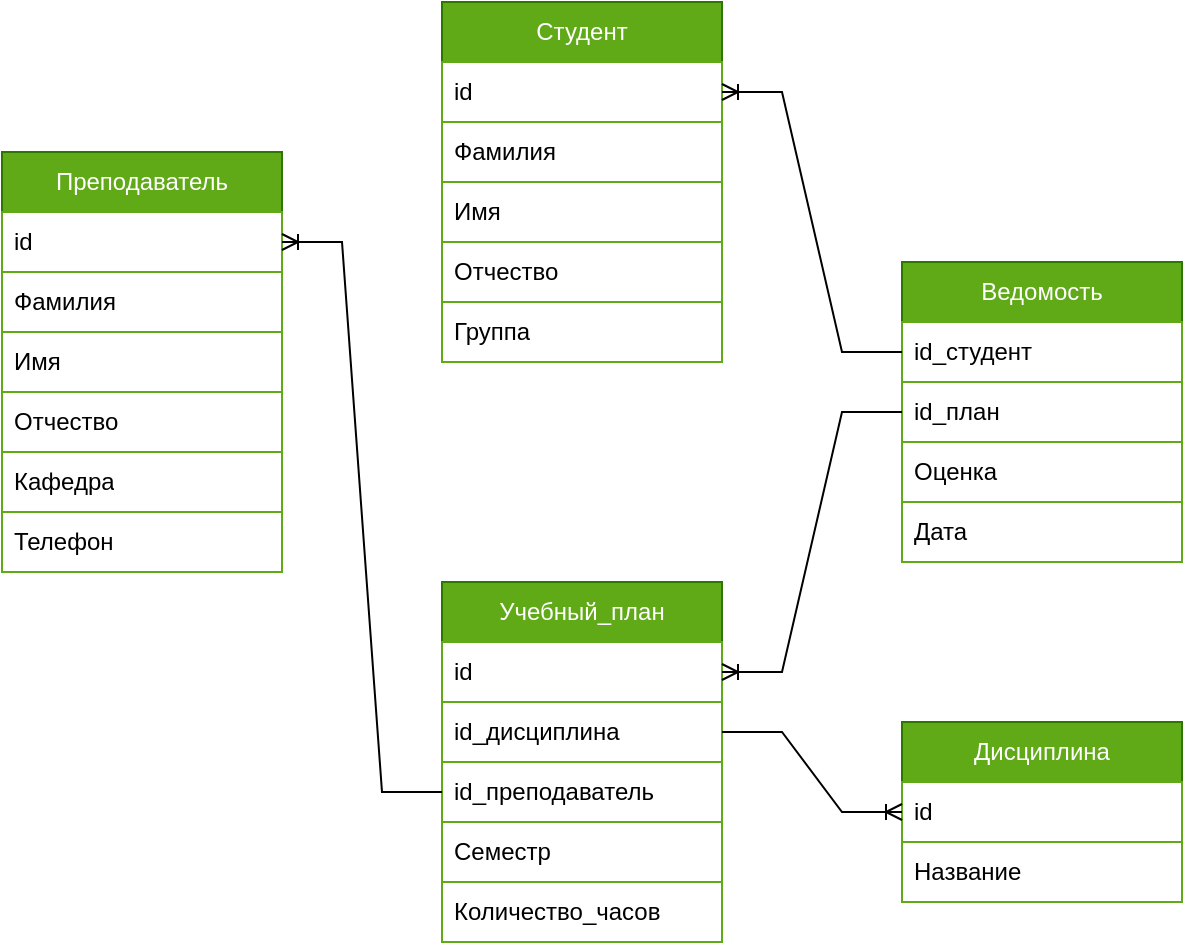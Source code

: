 <mxfile version="24.8.3">
  <diagram id="R2lEEEUBdFMjLlhIrx00" name="Page-1">
    <mxGraphModel dx="792" dy="1105" grid="1" gridSize="10" guides="1" tooltips="1" connect="1" arrows="1" fold="1" page="1" pageScale="1" pageWidth="850" pageHeight="1100" math="0" shadow="0" extFonts="Permanent Marker^https://fonts.googleapis.com/css?family=Permanent+Marker">
      <root>
        <mxCell id="0" />
        <mxCell id="1" parent="0" />
        <mxCell id="OOtP1Q8lXClUcfG9O1Z--1" value="Студент" style="swimlane;fontStyle=0;childLayout=stackLayout;horizontal=1;startSize=30;horizontalStack=0;resizeParent=1;resizeParentMax=0;resizeLast=0;collapsible=1;marginBottom=0;whiteSpace=wrap;html=1;fillColor=#60a917;strokeColor=#2D7600;fontColor=#ffffff;strokeWidth=1;swimlaneLine=1;glass=0;rounded=0;shadow=0;" parent="1" vertex="1">
          <mxGeometry x="350" y="315" width="140" height="180" as="geometry" />
        </mxCell>
        <mxCell id="OOtP1Q8lXClUcfG9O1Z--2" value="id" style="text;align=left;verticalAlign=middle;spacingLeft=4;spacingRight=4;overflow=hidden;points=[[0,0.5],[1,0.5]];portConstraint=eastwest;rotatable=0;whiteSpace=wrap;html=1;strokeColor=#60a917;fillColor=default;" parent="OOtP1Q8lXClUcfG9O1Z--1" vertex="1">
          <mxGeometry y="30" width="140" height="30" as="geometry" />
        </mxCell>
        <mxCell id="OOtP1Q8lXClUcfG9O1Z--3" value="Фамилия" style="text;strokeColor=#60a917;fillColor=default;align=left;verticalAlign=middle;spacingLeft=4;spacingRight=4;overflow=hidden;points=[[0,0.5],[1,0.5]];portConstraint=eastwest;rotatable=0;whiteSpace=wrap;html=1;" parent="OOtP1Q8lXClUcfG9O1Z--1" vertex="1">
          <mxGeometry y="60" width="140" height="30" as="geometry" />
        </mxCell>
        <mxCell id="OOtP1Q8lXClUcfG9O1Z--6" value="Имя" style="text;strokeColor=#60a917;fillColor=default;align=left;verticalAlign=middle;spacingLeft=4;spacingRight=4;overflow=hidden;points=[[0,0.5],[1,0.5]];portConstraint=eastwest;rotatable=0;whiteSpace=wrap;html=1;" parent="OOtP1Q8lXClUcfG9O1Z--1" vertex="1">
          <mxGeometry y="90" width="140" height="30" as="geometry" />
        </mxCell>
        <mxCell id="OOtP1Q8lXClUcfG9O1Z--5" value="Отчество" style="text;strokeColor=#60a917;fillColor=default;align=left;verticalAlign=middle;spacingLeft=4;spacingRight=4;overflow=hidden;points=[[0,0.5],[1,0.5]];portConstraint=eastwest;rotatable=0;whiteSpace=wrap;html=1;" parent="OOtP1Q8lXClUcfG9O1Z--1" vertex="1">
          <mxGeometry y="120" width="140" height="30" as="geometry" />
        </mxCell>
        <mxCell id="OOtP1Q8lXClUcfG9O1Z--4" value="Группа" style="text;strokeColor=#60a917;fillColor=default;align=left;verticalAlign=middle;spacingLeft=4;spacingRight=4;overflow=hidden;points=[[0,0.5],[1,0.5]];portConstraint=eastwest;rotatable=0;whiteSpace=wrap;html=1;" parent="OOtP1Q8lXClUcfG9O1Z--1" vertex="1">
          <mxGeometry y="150" width="140" height="30" as="geometry" />
        </mxCell>
        <mxCell id="OOtP1Q8lXClUcfG9O1Z--7" value="Ведомость" style="swimlane;fontStyle=0;childLayout=stackLayout;horizontal=1;startSize=30;horizontalStack=0;resizeParent=1;resizeParentMax=0;resizeLast=0;collapsible=1;marginBottom=0;whiteSpace=wrap;html=1;fillColor=#60a917;strokeColor=#2D7600;fontColor=#ffffff;strokeWidth=1;swimlaneLine=1;glass=0;rounded=0;shadow=0;" parent="1" vertex="1">
          <mxGeometry x="580" y="445" width="140" height="150" as="geometry" />
        </mxCell>
        <mxCell id="OOtP1Q8lXClUcfG9O1Z--8" value="id_студент" style="text;align=left;verticalAlign=middle;spacingLeft=4;spacingRight=4;overflow=hidden;points=[[0,0.5],[1,0.5]];portConstraint=eastwest;rotatable=0;whiteSpace=wrap;html=1;strokeColor=#60a917;fillColor=default;" parent="OOtP1Q8lXClUcfG9O1Z--7" vertex="1">
          <mxGeometry y="30" width="140" height="30" as="geometry" />
        </mxCell>
        <mxCell id="OOtP1Q8lXClUcfG9O1Z--9" value="id_план" style="text;strokeColor=#60a917;fillColor=default;align=left;verticalAlign=middle;spacingLeft=4;spacingRight=4;overflow=hidden;points=[[0,0.5],[1,0.5]];portConstraint=eastwest;rotatable=0;whiteSpace=wrap;html=1;" parent="OOtP1Q8lXClUcfG9O1Z--7" vertex="1">
          <mxGeometry y="60" width="140" height="30" as="geometry" />
        </mxCell>
        <mxCell id="OOtP1Q8lXClUcfG9O1Z--10" value="Оценка" style="text;strokeColor=#60a917;fillColor=default;align=left;verticalAlign=middle;spacingLeft=4;spacingRight=4;overflow=hidden;points=[[0,0.5],[1,0.5]];portConstraint=eastwest;rotatable=0;whiteSpace=wrap;html=1;" parent="OOtP1Q8lXClUcfG9O1Z--7" vertex="1">
          <mxGeometry y="90" width="140" height="30" as="geometry" />
        </mxCell>
        <mxCell id="OOtP1Q8lXClUcfG9O1Z--11" value="Дата" style="text;strokeColor=#60a917;fillColor=default;align=left;verticalAlign=middle;spacingLeft=4;spacingRight=4;overflow=hidden;points=[[0,0.5],[1,0.5]];portConstraint=eastwest;rotatable=0;whiteSpace=wrap;html=1;" parent="OOtP1Q8lXClUcfG9O1Z--7" vertex="1">
          <mxGeometry y="120" width="140" height="30" as="geometry" />
        </mxCell>
        <mxCell id="OOtP1Q8lXClUcfG9O1Z--13" value="" style="edgeStyle=entityRelationEdgeStyle;fontSize=12;html=1;endArrow=ERoneToMany;rounded=0;entryX=1;entryY=0.25;entryDx=0;entryDy=0;exitX=0;exitY=0.5;exitDx=0;exitDy=0;" parent="1" source="OOtP1Q8lXClUcfG9O1Z--8" target="OOtP1Q8lXClUcfG9O1Z--1" edge="1">
          <mxGeometry width="100" height="100" relative="1" as="geometry">
            <mxPoint x="630" y="305" as="sourcePoint" />
            <mxPoint x="420" y="415" as="targetPoint" />
          </mxGeometry>
        </mxCell>
        <mxCell id="OOtP1Q8lXClUcfG9O1Z--18" value="Учебный_план" style="swimlane;fontStyle=0;childLayout=stackLayout;horizontal=1;startSize=30;horizontalStack=0;resizeParent=1;resizeParentMax=0;resizeLast=0;collapsible=1;marginBottom=0;whiteSpace=wrap;html=1;fillColor=#60a917;strokeColor=#2D7600;fontColor=#ffffff;strokeWidth=1;swimlaneLine=1;glass=0;rounded=0;shadow=0;" parent="1" vertex="1">
          <mxGeometry x="350" y="605" width="140" height="180" as="geometry" />
        </mxCell>
        <mxCell id="OOtP1Q8lXClUcfG9O1Z--20" value="id" style="text;strokeColor=#60a917;fillColor=default;align=left;verticalAlign=middle;spacingLeft=4;spacingRight=4;overflow=hidden;points=[[0,0.5],[1,0.5]];portConstraint=eastwest;rotatable=0;whiteSpace=wrap;html=1;" parent="OOtP1Q8lXClUcfG9O1Z--18" vertex="1">
          <mxGeometry y="30" width="140" height="30" as="geometry" />
        </mxCell>
        <mxCell id="OOtP1Q8lXClUcfG9O1Z--21" value="id_дисциплина" style="text;strokeColor=#60a917;fillColor=default;align=left;verticalAlign=middle;spacingLeft=4;spacingRight=4;overflow=hidden;points=[[0,0.5],[1,0.5]];portConstraint=eastwest;rotatable=0;whiteSpace=wrap;html=1;" parent="OOtP1Q8lXClUcfG9O1Z--18" vertex="1">
          <mxGeometry y="60" width="140" height="30" as="geometry" />
        </mxCell>
        <mxCell id="OOtP1Q8lXClUcfG9O1Z--22" value="id_преподаватель" style="text;strokeColor=#60a917;fillColor=default;align=left;verticalAlign=middle;spacingLeft=4;spacingRight=4;overflow=hidden;points=[[0,0.5],[1,0.5]];portConstraint=eastwest;rotatable=0;whiteSpace=wrap;html=1;" parent="OOtP1Q8lXClUcfG9O1Z--18" vertex="1">
          <mxGeometry y="90" width="140" height="30" as="geometry" />
        </mxCell>
        <mxCell id="OOtP1Q8lXClUcfG9O1Z--23" value="Семестр" style="text;strokeColor=#60a917;fillColor=default;align=left;verticalAlign=middle;spacingLeft=4;spacingRight=4;overflow=hidden;points=[[0,0.5],[1,0.5]];portConstraint=eastwest;rotatable=0;whiteSpace=wrap;html=1;" parent="OOtP1Q8lXClUcfG9O1Z--18" vertex="1">
          <mxGeometry y="120" width="140" height="30" as="geometry" />
        </mxCell>
        <mxCell id="OOtP1Q8lXClUcfG9O1Z--24" value="Количество_часов" style="text;strokeColor=#60a917;fillColor=default;align=left;verticalAlign=middle;spacingLeft=4;spacingRight=4;overflow=hidden;points=[[0,0.5],[1,0.5]];portConstraint=eastwest;rotatable=0;whiteSpace=wrap;html=1;" parent="OOtP1Q8lXClUcfG9O1Z--18" vertex="1">
          <mxGeometry y="150" width="140" height="30" as="geometry" />
        </mxCell>
        <mxCell id="OOtP1Q8lXClUcfG9O1Z--25" value="" style="edgeStyle=entityRelationEdgeStyle;fontSize=12;html=1;endArrow=ERoneToMany;rounded=0;exitX=0;exitY=0.5;exitDx=0;exitDy=0;entryX=1;entryY=0.25;entryDx=0;entryDy=0;" parent="1" source="OOtP1Q8lXClUcfG9O1Z--9" target="OOtP1Q8lXClUcfG9O1Z--18" edge="1">
          <mxGeometry width="100" height="100" relative="1" as="geometry">
            <mxPoint x="320" y="515" as="sourcePoint" />
            <mxPoint x="420" y="415" as="targetPoint" />
          </mxGeometry>
        </mxCell>
        <mxCell id="OOtP1Q8lXClUcfG9O1Z--26" value="Дисциплина" style="swimlane;fontStyle=0;childLayout=stackLayout;horizontal=1;startSize=30;horizontalStack=0;resizeParent=1;resizeParentMax=0;resizeLast=0;collapsible=1;marginBottom=0;whiteSpace=wrap;html=1;fillColor=#60a917;strokeColor=#2D7600;fontColor=#ffffff;strokeWidth=1;swimlaneLine=1;glass=0;rounded=0;shadow=0;" parent="1" vertex="1">
          <mxGeometry x="580" y="675" width="140" height="90" as="geometry" />
        </mxCell>
        <mxCell id="OOtP1Q8lXClUcfG9O1Z--27" value="id" style="text;align=left;verticalAlign=middle;spacingLeft=4;spacingRight=4;overflow=hidden;points=[[0,0.5],[1,0.5]];portConstraint=eastwest;rotatable=0;whiteSpace=wrap;html=1;strokeColor=#60a917;fillColor=default;" parent="OOtP1Q8lXClUcfG9O1Z--26" vertex="1">
          <mxGeometry y="30" width="140" height="30" as="geometry" />
        </mxCell>
        <mxCell id="OOtP1Q8lXClUcfG9O1Z--28" value="Название" style="text;strokeColor=#60a917;fillColor=default;align=left;verticalAlign=middle;spacingLeft=4;spacingRight=4;overflow=hidden;points=[[0,0.5],[1,0.5]];portConstraint=eastwest;rotatable=0;whiteSpace=wrap;html=1;" parent="OOtP1Q8lXClUcfG9O1Z--26" vertex="1">
          <mxGeometry y="60" width="140" height="30" as="geometry" />
        </mxCell>
        <mxCell id="OOtP1Q8lXClUcfG9O1Z--31" value="" style="edgeStyle=entityRelationEdgeStyle;fontSize=12;html=1;endArrow=ERoneToMany;rounded=0;exitX=1;exitY=0.5;exitDx=0;exitDy=0;entryX=0;entryY=0.5;entryDx=0;entryDy=0;" parent="1" source="OOtP1Q8lXClUcfG9O1Z--21" target="OOtP1Q8lXClUcfG9O1Z--27" edge="1">
          <mxGeometry width="100" height="100" relative="1" as="geometry">
            <mxPoint x="320" y="515" as="sourcePoint" />
            <mxPoint x="420" y="415" as="targetPoint" />
          </mxGeometry>
        </mxCell>
        <mxCell id="OOtP1Q8lXClUcfG9O1Z--32" value="Преподаватель" style="swimlane;fontStyle=0;childLayout=stackLayout;horizontal=1;startSize=30;horizontalStack=0;resizeParent=1;resizeParentMax=0;resizeLast=0;collapsible=1;marginBottom=0;whiteSpace=wrap;html=1;fillColor=#60a917;strokeColor=#2D7600;fontColor=#ffffff;strokeWidth=1;swimlaneLine=1;glass=0;rounded=0;shadow=0;" parent="1" vertex="1">
          <mxGeometry x="130" y="390" width="140" height="210" as="geometry" />
        </mxCell>
        <mxCell id="OOtP1Q8lXClUcfG9O1Z--33" value="id" style="text;align=left;verticalAlign=middle;spacingLeft=4;spacingRight=4;overflow=hidden;points=[[0,0.5],[1,0.5]];portConstraint=eastwest;rotatable=0;whiteSpace=wrap;html=1;strokeColor=#60a917;fillColor=default;" parent="OOtP1Q8lXClUcfG9O1Z--32" vertex="1">
          <mxGeometry y="30" width="140" height="30" as="geometry" />
        </mxCell>
        <mxCell id="OOtP1Q8lXClUcfG9O1Z--34" value="Фамилия" style="text;strokeColor=#60a917;fillColor=default;align=left;verticalAlign=middle;spacingLeft=4;spacingRight=4;overflow=hidden;points=[[0,0.5],[1,0.5]];portConstraint=eastwest;rotatable=0;whiteSpace=wrap;html=1;" parent="OOtP1Q8lXClUcfG9O1Z--32" vertex="1">
          <mxGeometry y="60" width="140" height="30" as="geometry" />
        </mxCell>
        <mxCell id="OOtP1Q8lXClUcfG9O1Z--35" value="Имя" style="text;strokeColor=#60a917;fillColor=default;align=left;verticalAlign=middle;spacingLeft=4;spacingRight=4;overflow=hidden;points=[[0,0.5],[1,0.5]];portConstraint=eastwest;rotatable=0;whiteSpace=wrap;html=1;" parent="OOtP1Q8lXClUcfG9O1Z--32" vertex="1">
          <mxGeometry y="90" width="140" height="30" as="geometry" />
        </mxCell>
        <mxCell id="OOtP1Q8lXClUcfG9O1Z--36" value="Отчество" style="text;strokeColor=#60a917;fillColor=default;align=left;verticalAlign=middle;spacingLeft=4;spacingRight=4;overflow=hidden;points=[[0,0.5],[1,0.5]];portConstraint=eastwest;rotatable=0;whiteSpace=wrap;html=1;" parent="OOtP1Q8lXClUcfG9O1Z--32" vertex="1">
          <mxGeometry y="120" width="140" height="30" as="geometry" />
        </mxCell>
        <mxCell id="OOtP1Q8lXClUcfG9O1Z--37" value="Кафедра" style="text;strokeColor=#60a917;fillColor=default;align=left;verticalAlign=middle;spacingLeft=4;spacingRight=4;overflow=hidden;points=[[0,0.5],[1,0.5]];portConstraint=eastwest;rotatable=0;whiteSpace=wrap;html=1;" parent="OOtP1Q8lXClUcfG9O1Z--32" vertex="1">
          <mxGeometry y="150" width="140" height="30" as="geometry" />
        </mxCell>
        <mxCell id="OOtP1Q8lXClUcfG9O1Z--40" value="Телефон" style="text;strokeColor=#60a917;fillColor=default;align=left;verticalAlign=middle;spacingLeft=4;spacingRight=4;overflow=hidden;points=[[0,0.5],[1,0.5]];portConstraint=eastwest;rotatable=0;whiteSpace=wrap;html=1;" parent="OOtP1Q8lXClUcfG9O1Z--32" vertex="1">
          <mxGeometry y="180" width="140" height="30" as="geometry" />
        </mxCell>
        <mxCell id="OOtP1Q8lXClUcfG9O1Z--41" value="" style="edgeStyle=entityRelationEdgeStyle;fontSize=12;html=1;endArrow=ERoneToMany;rounded=0;exitX=0;exitY=0.5;exitDx=0;exitDy=0;entryX=1;entryY=0.5;entryDx=0;entryDy=0;" parent="1" source="OOtP1Q8lXClUcfG9O1Z--22" target="OOtP1Q8lXClUcfG9O1Z--33" edge="1">
          <mxGeometry width="100" height="100" relative="1" as="geometry">
            <mxPoint x="320" y="515" as="sourcePoint" />
            <mxPoint x="420" y="415" as="targetPoint" />
          </mxGeometry>
        </mxCell>
      </root>
    </mxGraphModel>
  </diagram>
</mxfile>
